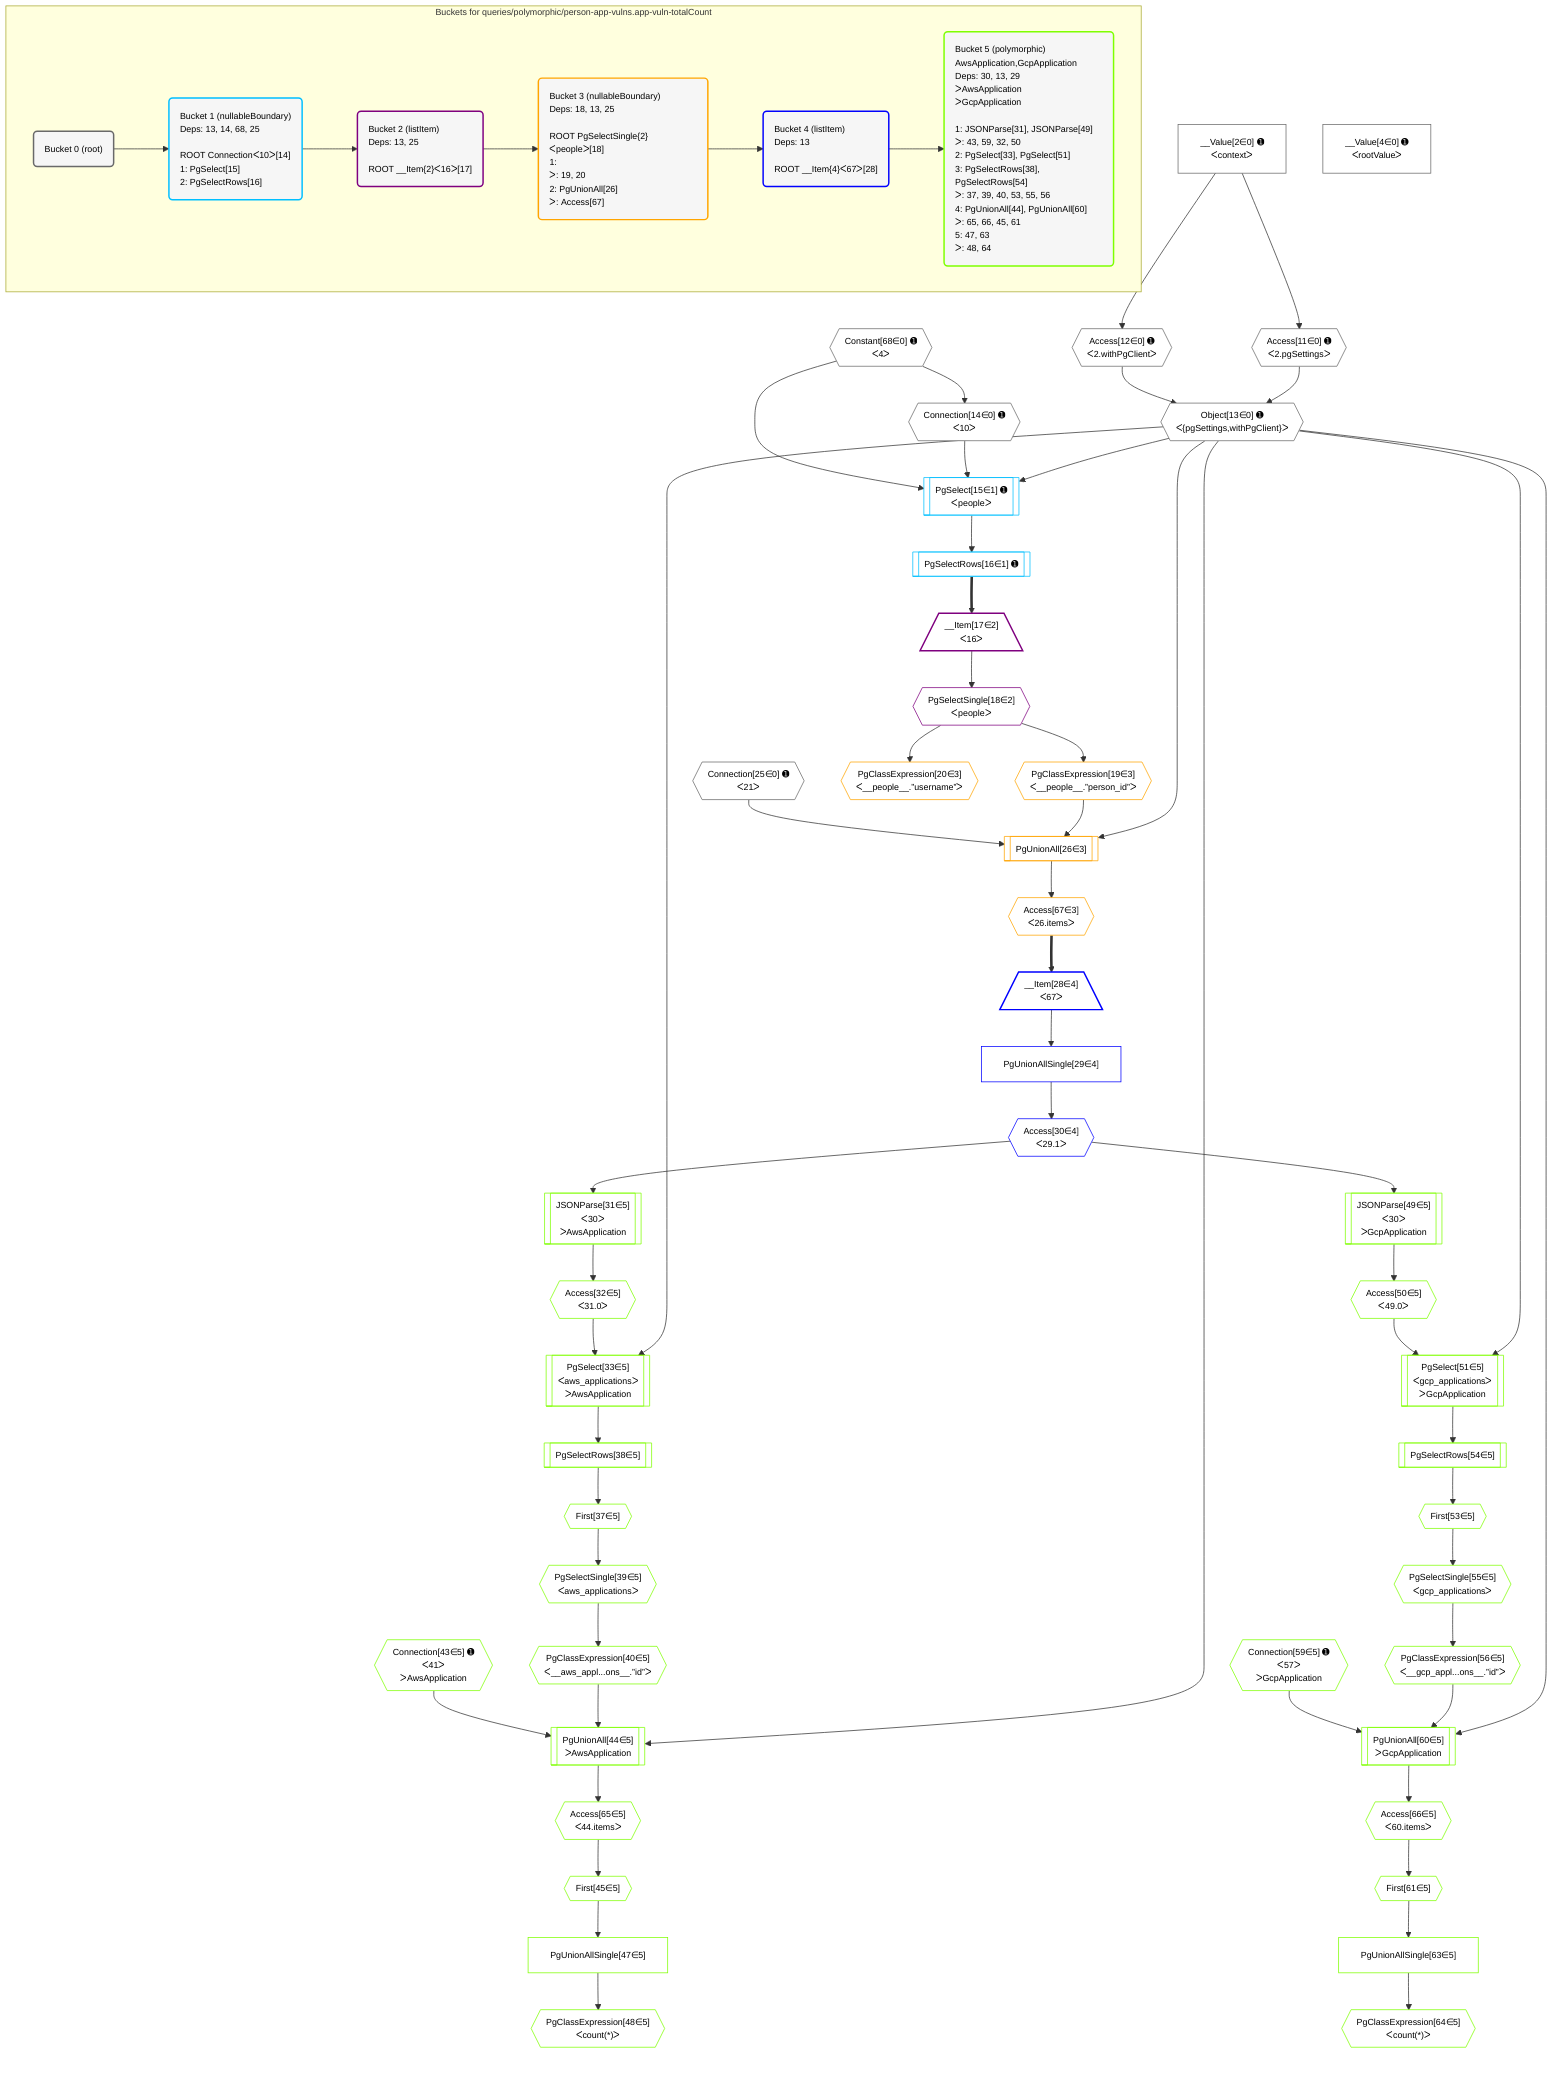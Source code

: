 %%{init: {'themeVariables': { 'fontSize': '12px'}}}%%
graph TD
    classDef path fill:#eee,stroke:#000,color:#000
    classDef plan fill:#fff,stroke-width:1px,color:#000
    classDef itemplan fill:#fff,stroke-width:2px,color:#000
    classDef unbatchedplan fill:#dff,stroke-width:1px,color:#000
    classDef sideeffectplan fill:#fcc,stroke-width:2px,color:#000
    classDef bucket fill:#f6f6f6,color:#000,stroke-width:2px,text-align:left


    %% plan dependencies
    Object13{{"Object[13∈0] ➊<br />ᐸ{pgSettings,withPgClient}ᐳ"}}:::plan
    Access11{{"Access[11∈0] ➊<br />ᐸ2.pgSettingsᐳ"}}:::plan
    Access12{{"Access[12∈0] ➊<br />ᐸ2.withPgClientᐳ"}}:::plan
    Access11 & Access12 --> Object13
    __Value2["__Value[2∈0] ➊<br />ᐸcontextᐳ"]:::plan
    __Value2 --> Access11
    __Value2 --> Access12
    Connection14{{"Connection[14∈0] ➊<br />ᐸ10ᐳ"}}:::plan
    Constant68{{"Constant[68∈0] ➊<br />ᐸ4ᐳ"}}:::plan
    Constant68 --> Connection14
    __Value4["__Value[4∈0] ➊<br />ᐸrootValueᐳ"]:::plan
    Connection25{{"Connection[25∈0] ➊<br />ᐸ21ᐳ"}}:::plan
    PgSelect15[["PgSelect[15∈1] ➊<br />ᐸpeopleᐳ"]]:::plan
    Object13 & Connection14 & Constant68 --> PgSelect15
    PgSelectRows16[["PgSelectRows[16∈1] ➊"]]:::plan
    PgSelect15 --> PgSelectRows16
    __Item17[/"__Item[17∈2]<br />ᐸ16ᐳ"\]:::itemplan
    PgSelectRows16 ==> __Item17
    PgSelectSingle18{{"PgSelectSingle[18∈2]<br />ᐸpeopleᐳ"}}:::plan
    __Item17 --> PgSelectSingle18
    PgUnionAll26[["PgUnionAll[26∈3]"]]:::plan
    PgClassExpression19{{"PgClassExpression[19∈3]<br />ᐸ__people__.”person_id”ᐳ"}}:::plan
    Object13 & PgClassExpression19 & Connection25 --> PgUnionAll26
    PgSelectSingle18 --> PgClassExpression19
    PgClassExpression20{{"PgClassExpression[20∈3]<br />ᐸ__people__.”username”ᐳ"}}:::plan
    PgSelectSingle18 --> PgClassExpression20
    Access67{{"Access[67∈3]<br />ᐸ26.itemsᐳ"}}:::plan
    PgUnionAll26 --> Access67
    __Item28[/"__Item[28∈4]<br />ᐸ67ᐳ"\]:::itemplan
    Access67 ==> __Item28
    PgUnionAllSingle29["PgUnionAllSingle[29∈4]"]:::plan
    __Item28 --> PgUnionAllSingle29
    Access30{{"Access[30∈4]<br />ᐸ29.1ᐳ"}}:::plan
    PgUnionAllSingle29 --> Access30
    PgUnionAll44[["PgUnionAll[44∈5]<br />ᐳAwsApplication"]]:::plan
    PgClassExpression40{{"PgClassExpression[40∈5]<br />ᐸ__aws_appl...ons__.”id”ᐳ"}}:::plan
    Connection43{{"Connection[43∈5] ➊<br />ᐸ41ᐳ<br />ᐳAwsApplication"}}:::plan
    Object13 & PgClassExpression40 & Connection43 --> PgUnionAll44
    PgUnionAll60[["PgUnionAll[60∈5]<br />ᐳGcpApplication"]]:::plan
    PgClassExpression56{{"PgClassExpression[56∈5]<br />ᐸ__gcp_appl...ons__.”id”ᐳ"}}:::plan
    Connection59{{"Connection[59∈5] ➊<br />ᐸ57ᐳ<br />ᐳGcpApplication"}}:::plan
    Object13 & PgClassExpression56 & Connection59 --> PgUnionAll60
    PgSelect33[["PgSelect[33∈5]<br />ᐸaws_applicationsᐳ<br />ᐳAwsApplication"]]:::plan
    Access32{{"Access[32∈5]<br />ᐸ31.0ᐳ"}}:::plan
    Object13 & Access32 --> PgSelect33
    PgSelect51[["PgSelect[51∈5]<br />ᐸgcp_applicationsᐳ<br />ᐳGcpApplication"]]:::plan
    Access50{{"Access[50∈5]<br />ᐸ49.0ᐳ"}}:::plan
    Object13 & Access50 --> PgSelect51
    JSONParse31[["JSONParse[31∈5]<br />ᐸ30ᐳ<br />ᐳAwsApplication"]]:::plan
    Access30 --> JSONParse31
    JSONParse31 --> Access32
    First37{{"First[37∈5]"}}:::plan
    PgSelectRows38[["PgSelectRows[38∈5]"]]:::plan
    PgSelectRows38 --> First37
    PgSelect33 --> PgSelectRows38
    PgSelectSingle39{{"PgSelectSingle[39∈5]<br />ᐸaws_applicationsᐳ"}}:::plan
    First37 --> PgSelectSingle39
    PgSelectSingle39 --> PgClassExpression40
    First45{{"First[45∈5]"}}:::plan
    Access65{{"Access[65∈5]<br />ᐸ44.itemsᐳ"}}:::plan
    Access65 --> First45
    PgUnionAllSingle47["PgUnionAllSingle[47∈5]"]:::plan
    First45 --> PgUnionAllSingle47
    PgClassExpression48{{"PgClassExpression[48∈5]<br />ᐸcount(*)ᐳ"}}:::plan
    PgUnionAllSingle47 --> PgClassExpression48
    JSONParse49[["JSONParse[49∈5]<br />ᐸ30ᐳ<br />ᐳGcpApplication"]]:::plan
    Access30 --> JSONParse49
    JSONParse49 --> Access50
    First53{{"First[53∈5]"}}:::plan
    PgSelectRows54[["PgSelectRows[54∈5]"]]:::plan
    PgSelectRows54 --> First53
    PgSelect51 --> PgSelectRows54
    PgSelectSingle55{{"PgSelectSingle[55∈5]<br />ᐸgcp_applicationsᐳ"}}:::plan
    First53 --> PgSelectSingle55
    PgSelectSingle55 --> PgClassExpression56
    First61{{"First[61∈5]"}}:::plan
    Access66{{"Access[66∈5]<br />ᐸ60.itemsᐳ"}}:::plan
    Access66 --> First61
    PgUnionAllSingle63["PgUnionAllSingle[63∈5]"]:::plan
    First61 --> PgUnionAllSingle63
    PgClassExpression64{{"PgClassExpression[64∈5]<br />ᐸcount(*)ᐳ"}}:::plan
    PgUnionAllSingle63 --> PgClassExpression64
    PgUnionAll44 --> Access65
    PgUnionAll60 --> Access66

    %% define steps

    subgraph "Buckets for queries/polymorphic/person-app-vulns.app-vuln-totalCount"
    Bucket0("Bucket 0 (root)"):::bucket
    classDef bucket0 stroke:#696969
    class Bucket0,__Value2,__Value4,Access11,Access12,Object13,Connection14,Connection25,Constant68 bucket0
    Bucket1("Bucket 1 (nullableBoundary)<br />Deps: 13, 14, 68, 25<br /><br />ROOT Connectionᐸ10ᐳ[14]<br />1: PgSelect[15]<br />2: PgSelectRows[16]"):::bucket
    classDef bucket1 stroke:#00bfff
    class Bucket1,PgSelect15,PgSelectRows16 bucket1
    Bucket2("Bucket 2 (listItem)<br />Deps: 13, 25<br /><br />ROOT __Item{2}ᐸ16ᐳ[17]"):::bucket
    classDef bucket2 stroke:#7f007f
    class Bucket2,__Item17,PgSelectSingle18 bucket2
    Bucket3("Bucket 3 (nullableBoundary)<br />Deps: 18, 13, 25<br /><br />ROOT PgSelectSingle{2}ᐸpeopleᐳ[18]<br />1: <br />ᐳ: 19, 20<br />2: PgUnionAll[26]<br />ᐳ: Access[67]"):::bucket
    classDef bucket3 stroke:#ffa500
    class Bucket3,PgClassExpression19,PgClassExpression20,PgUnionAll26,Access67 bucket3
    Bucket4("Bucket 4 (listItem)<br />Deps: 13<br /><br />ROOT __Item{4}ᐸ67ᐳ[28]"):::bucket
    classDef bucket4 stroke:#0000ff
    class Bucket4,__Item28,PgUnionAllSingle29,Access30 bucket4
    Bucket5("Bucket 5 (polymorphic)<br />AwsApplication,GcpApplication<br />Deps: 30, 13, 29<br />ᐳAwsApplication<br />ᐳGcpApplication<br /><br />1: JSONParse[31], JSONParse[49]<br />ᐳ: 43, 59, 32, 50<br />2: PgSelect[33], PgSelect[51]<br />3: PgSelectRows[38], PgSelectRows[54]<br />ᐳ: 37, 39, 40, 53, 55, 56<br />4: PgUnionAll[44], PgUnionAll[60]<br />ᐳ: 65, 66, 45, 61<br />5: 47, 63<br />ᐳ: 48, 64"):::bucket
    classDef bucket5 stroke:#7fff00
    class Bucket5,JSONParse31,Access32,PgSelect33,First37,PgSelectRows38,PgSelectSingle39,PgClassExpression40,Connection43,PgUnionAll44,First45,PgUnionAllSingle47,PgClassExpression48,JSONParse49,Access50,PgSelect51,First53,PgSelectRows54,PgSelectSingle55,PgClassExpression56,Connection59,PgUnionAll60,First61,PgUnionAllSingle63,PgClassExpression64,Access65,Access66 bucket5
    Bucket0 --> Bucket1
    Bucket1 --> Bucket2
    Bucket2 --> Bucket3
    Bucket3 --> Bucket4
    Bucket4 --> Bucket5
    end